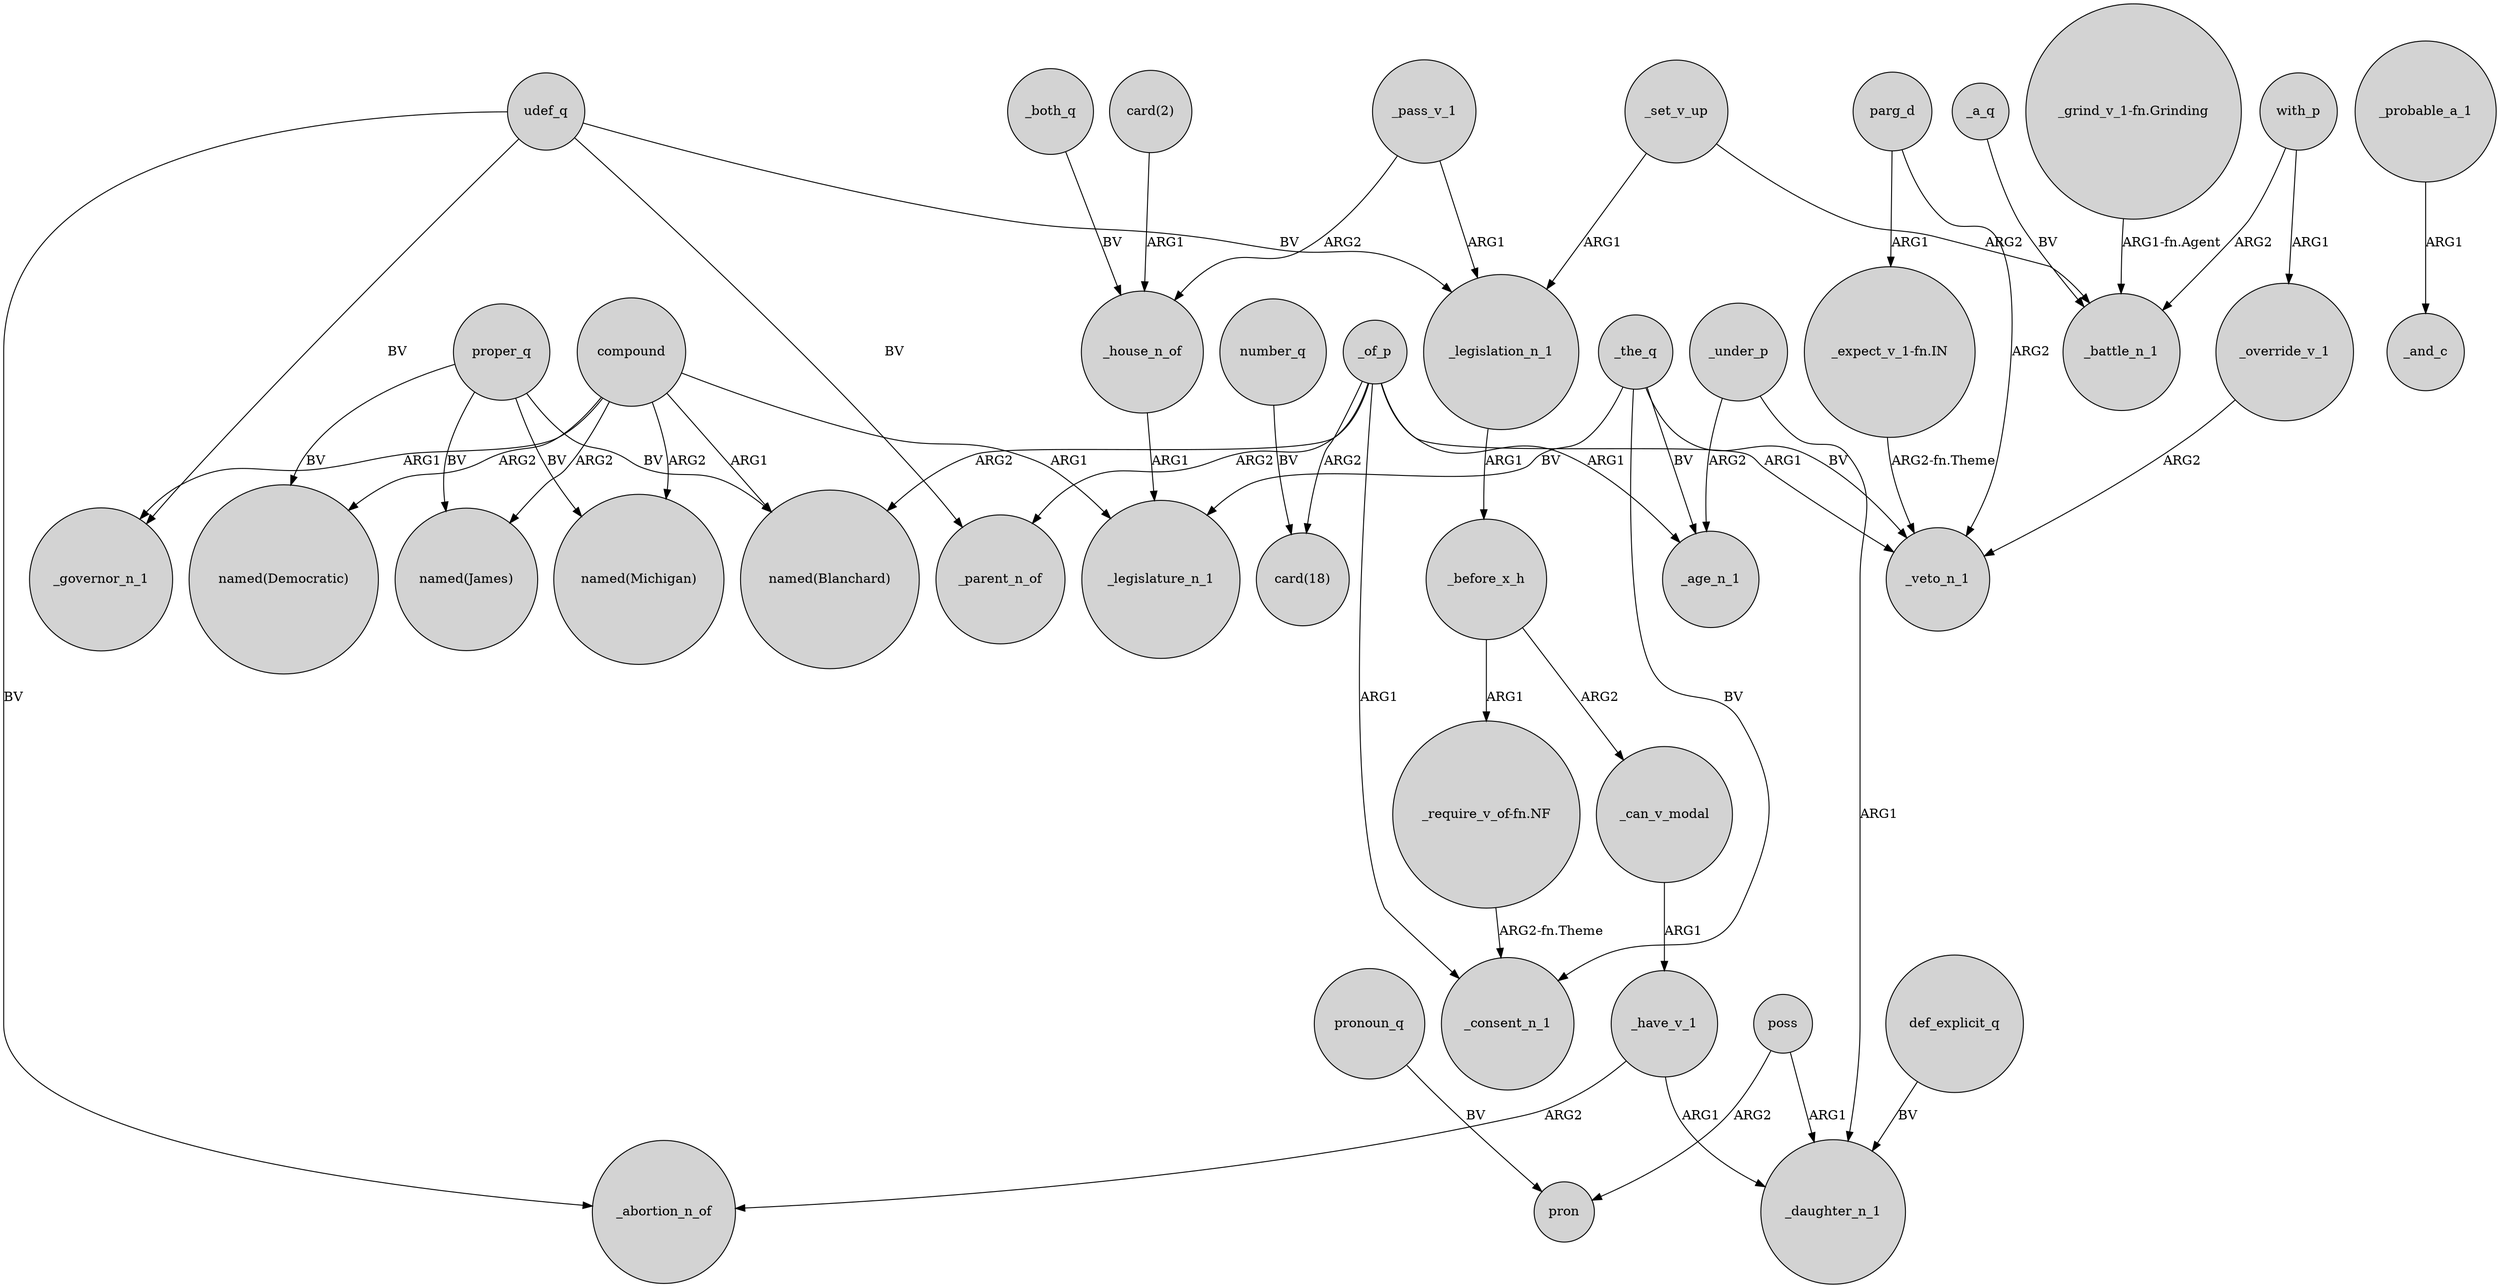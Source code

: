 digraph {
	node [shape=circle style=filled]
	udef_q -> _parent_n_of [label=BV]
	_of_p -> "named(Blanchard)" [label=ARG2]
	_house_n_of -> _legislature_n_1 [label=ARG1]
	_both_q -> _house_n_of [label=BV]
	poss -> pron [label=ARG2]
	udef_q -> _governor_n_1 [label=BV]
	_of_p -> _parent_n_of [label=ARG2]
	_probable_a_1 -> _and_c [label=ARG1]
	"_grind_v_1-fn.Grinding" -> _battle_n_1 [label="ARG1-fn.Agent"]
	_under_p -> _age_n_1 [label=ARG2]
	_the_q -> _legislature_n_1 [label=BV]
	poss -> _daughter_n_1 [label=ARG1]
	_the_q -> _veto_n_1 [label=BV]
	proper_q -> "named(Democratic)" [label=BV]
	compound -> "named(James)" [label=ARG2]
	_of_p -> _consent_n_1 [label=ARG1]
	_before_x_h -> _can_v_modal [label=ARG2]
	with_p -> _battle_n_1 [label=ARG2]
	_have_v_1 -> _daughter_n_1 [label=ARG1]
	number_q -> "card(18)" [label=BV]
	"card(2)" -> _house_n_of [label=ARG1]
	proper_q -> "named(Blanchard)" [label=BV]
	_set_v_up -> _legislation_n_1 [label=ARG1]
	compound -> _legislature_n_1 [label=ARG1]
	pronoun_q -> pron [label=BV]
	compound -> "named(Democratic)" [label=ARG2]
	"_require_v_of-fn.NF" -> _consent_n_1 [label="ARG2-fn.Theme"]
	_can_v_modal -> _have_v_1 [label=ARG1]
	_legislation_n_1 -> _before_x_h [label=ARG1]
	_set_v_up -> _battle_n_1 [label=ARG2]
	compound -> "named(Blanchard)" [label=ARG1]
	_a_q -> _battle_n_1 [label=BV]
	_before_x_h -> "_require_v_of-fn.NF" [label=ARG1]
	compound -> _governor_n_1 [label=ARG1]
	_under_p -> _daughter_n_1 [label=ARG1]
	proper_q -> "named(Michigan)" [label=BV]
	parg_d -> _veto_n_1 [label=ARG2]
	compound -> "named(Michigan)" [label=ARG2]
	parg_d -> "_expect_v_1-fn.IN" [label=ARG1]
	proper_q -> "named(James)" [label=BV]
	_pass_v_1 -> _legislation_n_1 [label=ARG1]
	_of_p -> _age_n_1 [label=ARG1]
	_pass_v_1 -> _house_n_of [label=ARG2]
	udef_q -> _abortion_n_of [label=BV]
	udef_q -> _legislation_n_1 [label=BV]
	_of_p -> _veto_n_1 [label=ARG1]
	_of_p -> "card(18)" [label=ARG2]
	with_p -> _override_v_1 [label=ARG1]
	_have_v_1 -> _abortion_n_of [label=ARG2]
	def_explicit_q -> _daughter_n_1 [label=BV]
	"_expect_v_1-fn.IN" -> _veto_n_1 [label="ARG2-fn.Theme"]
	_override_v_1 -> _veto_n_1 [label=ARG2]
	_the_q -> _consent_n_1 [label=BV]
	_the_q -> _age_n_1 [label=BV]
}
